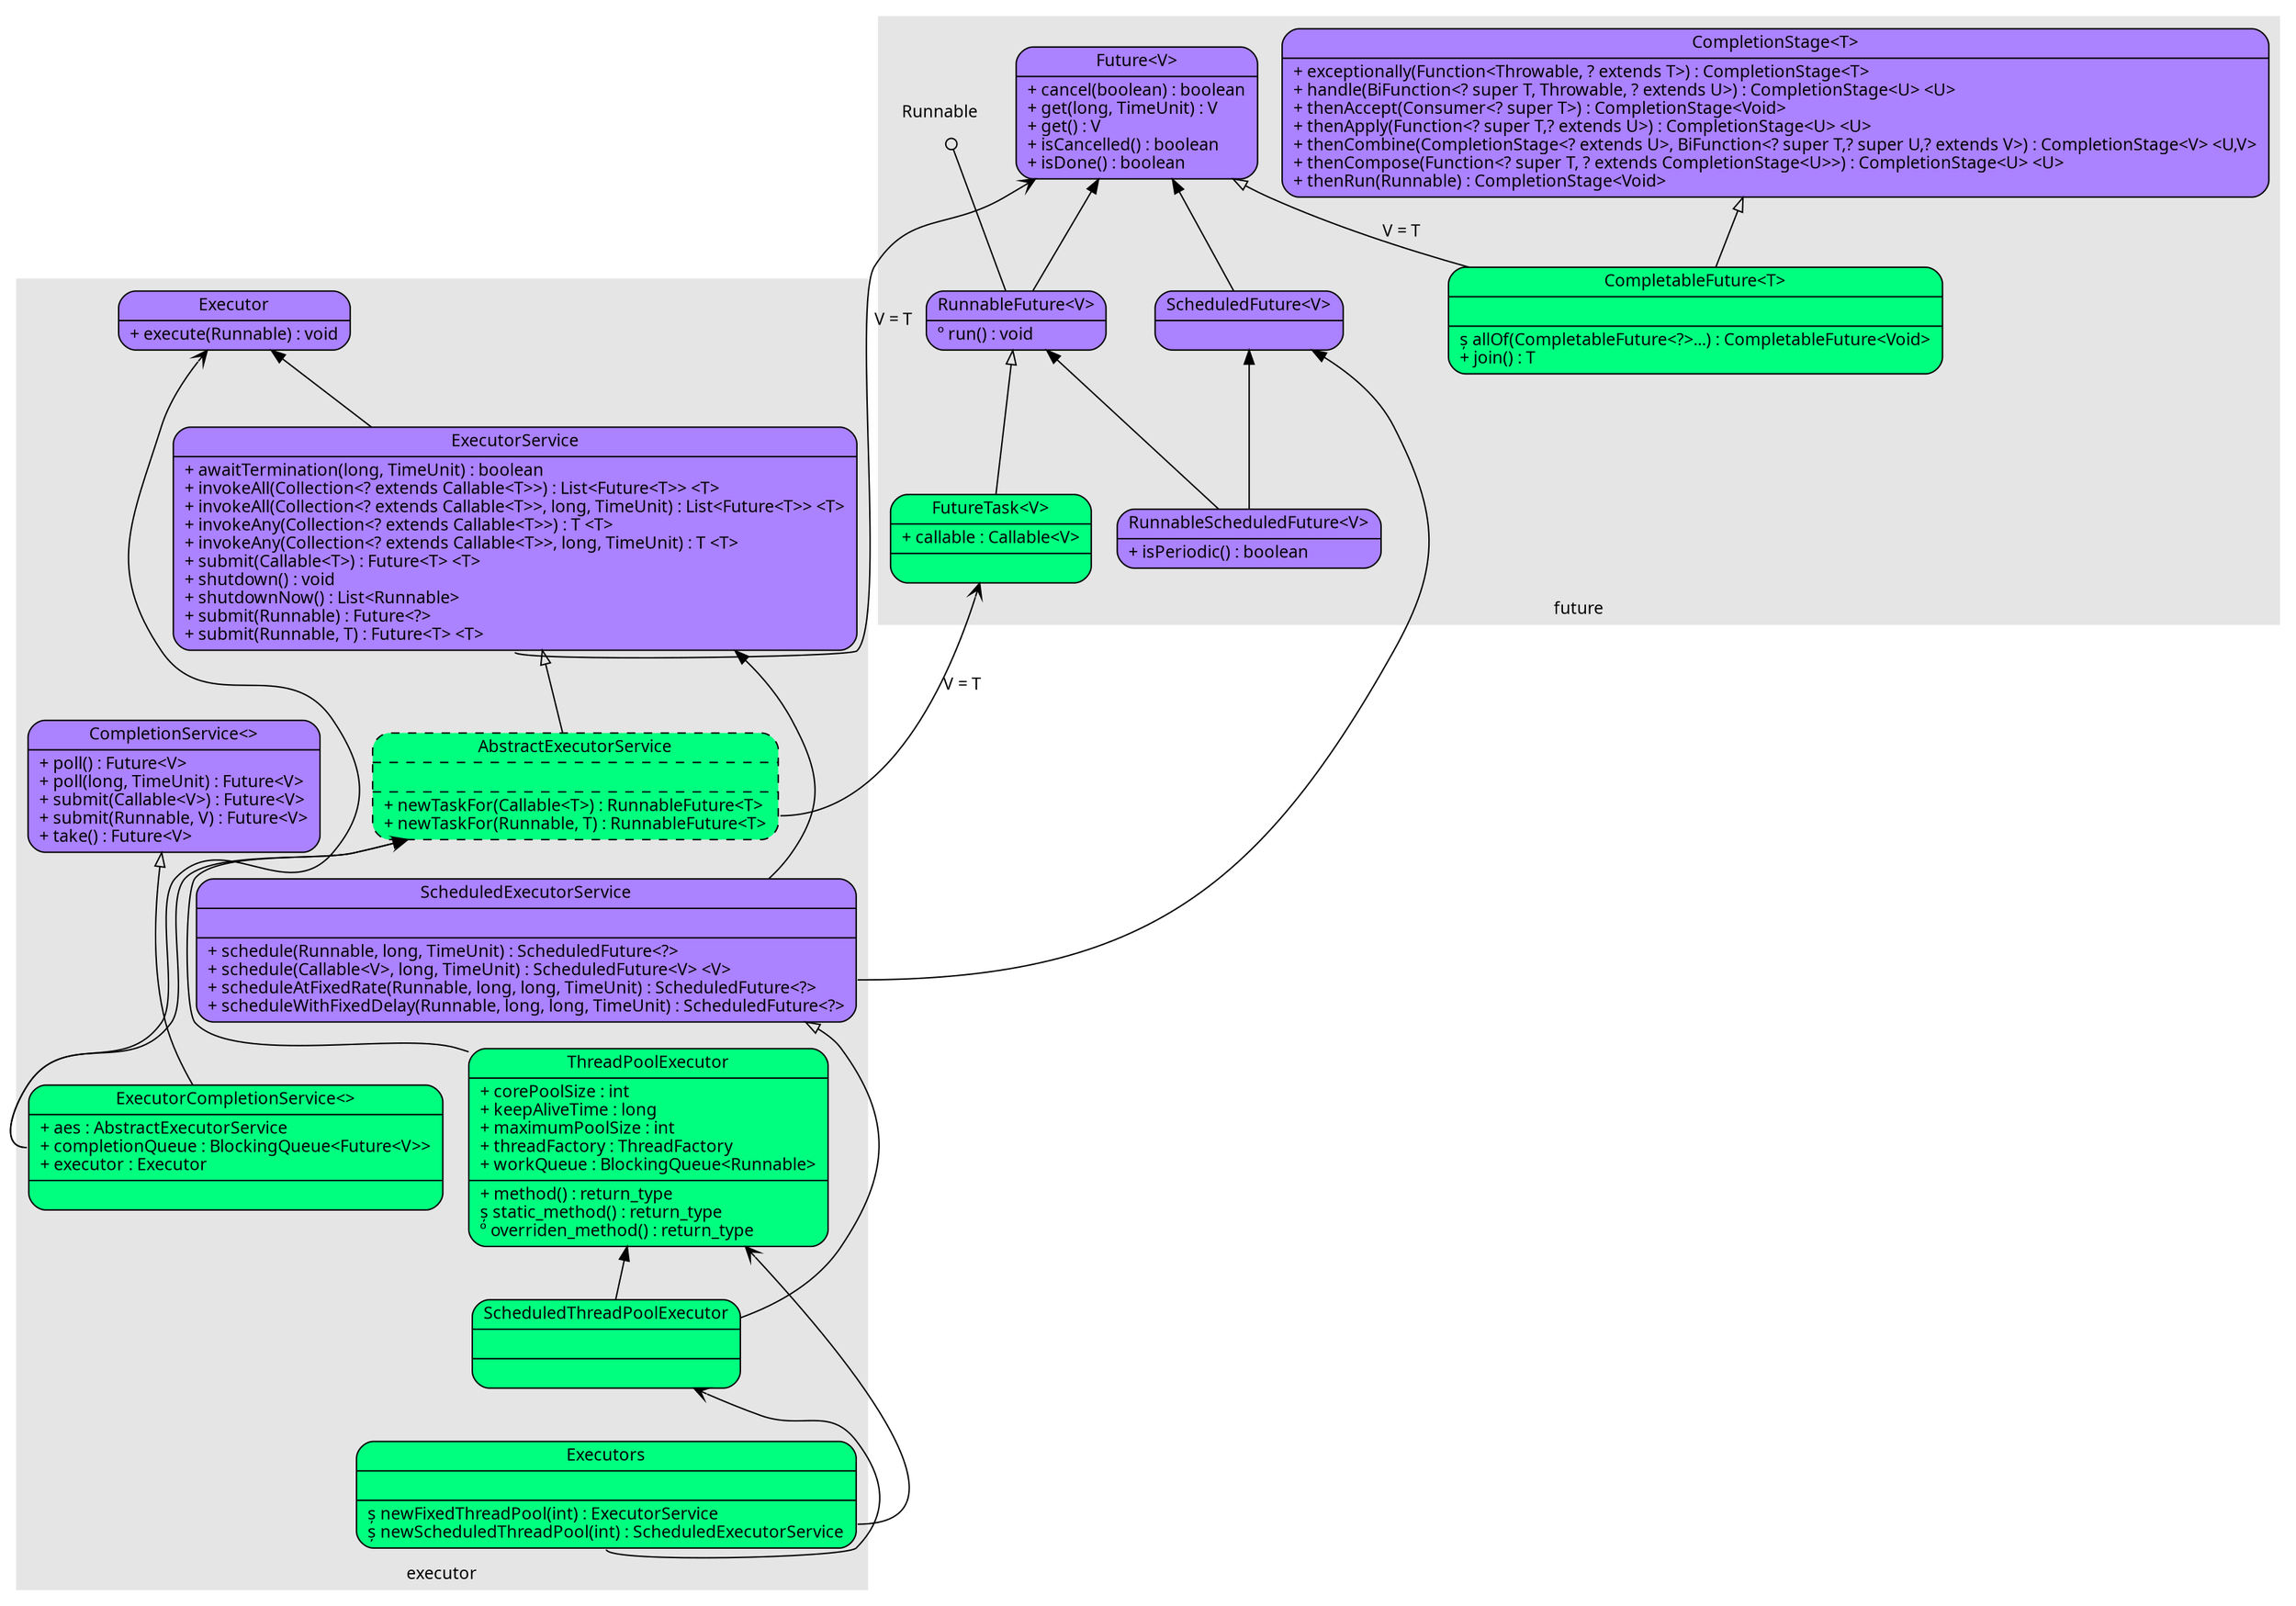 digraph concurrent {
	rankdir = BT;
    fontname = "Verdana";
    fontsize = 12;
    node [fontname = "Verdana", fontsize = 12, shape = "record"];
    edge [fontname = "Verdana", fontsize = 12];
	
	subgraph cluster25 {
		label = "executor";
		style = filled;
		color = grey90;				
		AbstractExecutorService [label = "{<f0>AbstractExecutorService||<f2>+ newTaskFor(Callable&lt;T&gt;) : RunnableFuture&lt;T&gt;\l+ newTaskFor(Runnable, T) : RunnableFuture&lt;T&gt;\l}", style = "rounded, filled, dashed", fillcolor = "springgreen"];
		CompletionService [label = "{<f0>CompletionService&lt;&gt;|<f2>+ poll() : Future&lt;V&gt;\l+ poll(long, TimeUnit) : Future&lt;V&gt;\l+ submit(Callable&lt;V&gt;) : Future&lt;V&gt;\l+ submit(Runnable, V) : Future&lt;V&gt;\l+ take() : Future&lt;V&gt;\l}", style = "rounded, filled", fillcolor = "mediumpurple1"];
		Executor [label = "{<f0>Executor|<f2>+ execute(Runnable) : void\l}", style = "rounded, filled", fillcolor = "mediumpurple1"];
		ExecutorCompletionService [label = "{<f0>ExecutorCompletionService&lt;&gt;|<f1>+ aes : AbstractExecutorService\l+ completionQueue : BlockingQueue&lt;Future&lt;V&gt;&gt;\l+ executor : Executor\l|}", style = "rounded, filled", fillcolor = "springgreen"];
		Executors [label = "{<f0>Executors||<f2>&#537; newFixedThreadPool(int) : ExecutorService\l&#537; newScheduledThreadPool(int) : ScheduledExecutorService\l}", style = "rounded, filled", fillcolor = "springgreen"];
		ExecutorService [label = "{<f0>ExecutorService|<f2>+ awaitTermination(long, TimeUnit) : boolean\l+ invokeAll(Collection&lt;? extends Callable&lt;T&gt;&gt;) : List&lt;Future&lt;T&gt;&gt; &lt;T&gt;\l+ invokeAll(Collection&lt;? extends Callable&lt;T&gt;&gt;, long, TimeUnit) : List&lt;Future&lt;T&gt;&gt; &lt;T&gt;\l+ invokeAny(Collection&lt;? extends Callable&lt;T&gt;&gt;) : T &lt;T&gt;\l+ invokeAny(Collection&lt;? extends Callable&lt;T&gt;&gt;, long, TimeUnit) : T &lt;T&gt;\l+ submit(Callable&lt;T&gt;) : Future&lt;T&gt; &lt;T&gt;\l+ shutdown() : void\l+ shutdownNow() : List&lt;Runnable&gt;\l+ submit(Runnable) : Future&lt;?&gt;\l+ submit(Runnable, T) : Future&lt;T&gt; &lt;T&gt;\l}", style = "rounded, filled", fillcolor = "mediumpurple1"];
		ScheduledExecutorService [label = "{<f0>ScheduledExecutorService||<f2>+ schedule(Runnable, long, TimeUnit) : ScheduledFuture&lt;?&gt;\l+ schedule(Callable&lt;V&gt;, long, TimeUnit) : ScheduledFuture&lt;V&gt; &lt;V&gt;\l+ scheduleAtFixedRate(Runnable, long, long, TimeUnit) : ScheduledFuture&lt;?&gt;\l+ scheduleWithFixedDelay(Runnable, long, long, TimeUnit) : ScheduledFuture&lt;?&gt;\l}", style = "rounded, filled", fillcolor = "mediumpurple1"];
		ScheduledThreadPoolExecutor [label = "{<f0>ScheduledThreadPoolExecutor||}", style = "rounded, filled", fillcolor = "springgreen"];
		ThreadPoolExecutor [label = "{<f0>ThreadPoolExecutor|<f1>+ corePoolSize : int\l+ keepAliveTime : long\l+ maximumPoolSize : int\l+ threadFactory : ThreadFactory\l+ workQueue : BlockingQueue&lt;Runnable&gt;\l|<f2>+ method() : return_type\l&#537; static_method() : return_type\l&#186; overriden_method() : return_type\l}", style = "rounded, filled", fillcolor = "springgreen"];		
	}
	
	subgraph cluster50 {
		label = "future";
		style = filled;
		color = grey90;
		CompletableFuture [label = "{<f0>CompletableFuture&lt;T&gt;||<f2>&#537; allOf(CompletableFuture&lt;?&gt;...) : CompletableFuture&lt;Void&gt;\l+ join() : T\l}", style = "rounded, filled", fillcolor = "springgreen"];
		CompletionStage [label = "{<f0>CompletionStage&lt;T&gt;|<f2>+ exceptionally(Function&lt;Throwable, ? extends T&gt;) : CompletionStage&lt;T&gt;\l+ handle(BiFunction&lt;? super T, Throwable, ? extends U&gt;) : CompletionStage&lt;U&gt; &lt;U&gt;\l+ thenAccept(Consumer&lt;? super T&gt;) : CompletionStage&lt;Void&gt; \l+ thenApply(Function&lt;? super T,? extends U&gt;) : CompletionStage&lt;U&gt; &lt;U&gt;\l+ thenCombine(CompletionStage&lt;? extends U&gt;, BiFunction&lt;? super T,? super U,? extends V&gt;) : CompletionStage&lt;V&gt; &lt;U,V&gt;\l+ thenCompose(Function&lt;? super T, ? extends CompletionStage&lt;U&gt;&gt;) : CompletionStage&lt;U&gt; &lt;U&gt;\l+ thenRun(Runnable) : CompletionStage&lt;Void&gt; \l}", style = "rounded, filled", fillcolor = "mediumpurple1"];
		Future [label = "{<f0>Future&lt;V&gt;|<f2>+ cancel(boolean) : boolean\l+ get(long, TimeUnit) : V\l+ get() : V\l+ isCancelled() : boolean\l+ isDone() : boolean\l}", style = "rounded, filled", fillcolor = "mediumpurple1"];
		FutureTask [label = "{<f0>FutureTask&lt;V&gt;|<f1>+ callable : Callable&lt;V&gt;\l|}", style = "rounded, filled", fillcolor = "springgreen"];
		Runnable [shape = "plaintext", label = "Runnable"];
		RunnableFuture [label = "{<f0>RunnableFuture&lt;V&gt;|<f2>&#186; run() : void\l}", style = "rounded, filled", fillcolor = "mediumpurple1"];
		RunnableScheduledFuture [label = "{<f0>RunnableScheduledFuture&lt;V&gt;|<f2>+ isPeriodic() : boolean\l}", style = "rounded, filled", fillcolor = "mediumpurple1"];
		ScheduledFuture [label = "{<f0>ScheduledFuture&lt;V&gt;|}", style = "rounded, filled", fillcolor = "mediumpurple1"];
	}
	
	/*
	subgraph cluster00 {
		label = "";
		style = filled;
		color = grey90;
	}
	
	// item_name [label = "item_lable", style = "filled", fillcolor = "palegreen"];
	// record_name [shape = "record", label = "{{<f0>interface|{<f10>(other implementers)}}|(other methods)}"];
	// interface_minor [shape = "plaintext", label = "Interface_minor"];
	// interface [label = "{<f0>Interface|<f2>+ method() : return_type\l}", style = "rounded, filled", fillcolor = "mediumpurple1"];
	// abstract_class [label = "{<f0>Abstract_Class|<f1>+ field1 : type\l+ field2 : type\l|<f2>&#170; abstract_method() : return_type\l&#537; static_method() : return_type\l+ method() : return_type\l}", style = "rounded, filled, dashed", fillcolor = "springgreen"];
	// class [label = "{<f0>Class|<f1>+ field1 : type\l+ field2 : type\l&#10765; final_field : type\l&#537; static_field : type\l|<f2>+ method() : return_type\l&#537; static_method() : return_type\l&#186; overriden_method() : return_type\l}", style = "rounded, filled", fillcolor = "springgreen"];	
	*/
	
	// item_foo -> item_bar;
	
	// Implementation -> Interface [arrowhead = "empty"];
	// Subclass -> Class;	
	// Referer -> Referee [arrowhead = "vee"];
	// Implementation -> InterfaceMinor [arrowhead = "odot"];	

	
	// executor
	ExecutorService -> Executor;
	ExecutorService:f2 -> Future [arrowhead = "vee", label = "V = T"];
	AbstractExecutorService -> ExecutorService [arrowhead = "empty"];
	AbstractExecutorService:f2 -> FutureTask [arrowhead = "vee", label = "V = T"];
	ThreadPoolExecutor -> AbstractExecutorService;
	ScheduledThreadPoolExecutor -> ThreadPoolExecutor;
	ScheduledThreadPoolExecutor -> ScheduledExecutorService [arrowhead = "empty"];
	ScheduledExecutorService -> ExecutorService;
	ScheduledExecutorService:f2 -> ScheduledFuture;
	
	ExecutorCompletionService:f1 -> AbstractExecutorService [arrowhead = "vee"];
	ExecutorCompletionService:f1 -> Executor [arrowhead = "vee"];
	ExecutorCompletionService -> CompletionService [arrowhead = "empty"];
	
	Executors:f2 -> ScheduledThreadPoolExecutor [arrowhead = "vee"];
	
	
	Executors:f2 -> ThreadPoolExecutor [arrowhead = "vee"];
	RunnableScheduledFuture -> ScheduledFuture;
	
	ScheduledFuture -> Future;	
	RunnableScheduledFuture -> RunnableFuture;	
		
	// future
	CompletableFuture -> Future [arrowhead = "empty", label = "V = T"];
	CompletableFuture -> CompletionStage [arrowhead = "empty"];
	RunnableFuture -> Future;
	RunnableFuture -> Runnable [arrowhead = "odot"];
	FutureTask -> RunnableFuture [arrowhead = "empty"];

}
